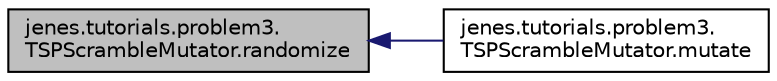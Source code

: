 digraph "jenes.tutorials.problem3.TSPScrambleMutator.randomize"
{
  edge [fontname="Helvetica",fontsize="10",labelfontname="Helvetica",labelfontsize="10"];
  node [fontname="Helvetica",fontsize="10",shape=record];
  rankdir="LR";
  Node1 [label="jenes.tutorials.problem3.\lTSPScrambleMutator.randomize",height=0.2,width=0.4,color="black", fillcolor="grey75", style="filled" fontcolor="black"];
  Node1 -> Node2 [dir="back",color="midnightblue",fontsize="10",style="solid"];
  Node2 [label="jenes.tutorials.problem3.\lTSPScrambleMutator.mutate",height=0.2,width=0.4,color="black", fillcolor="white", style="filled",URL="$classjenes_1_1tutorials_1_1problem3_1_1_t_s_p_scramble_mutator.html#ab355f07bb36d37f05a81eac0cc110b42"];
}
